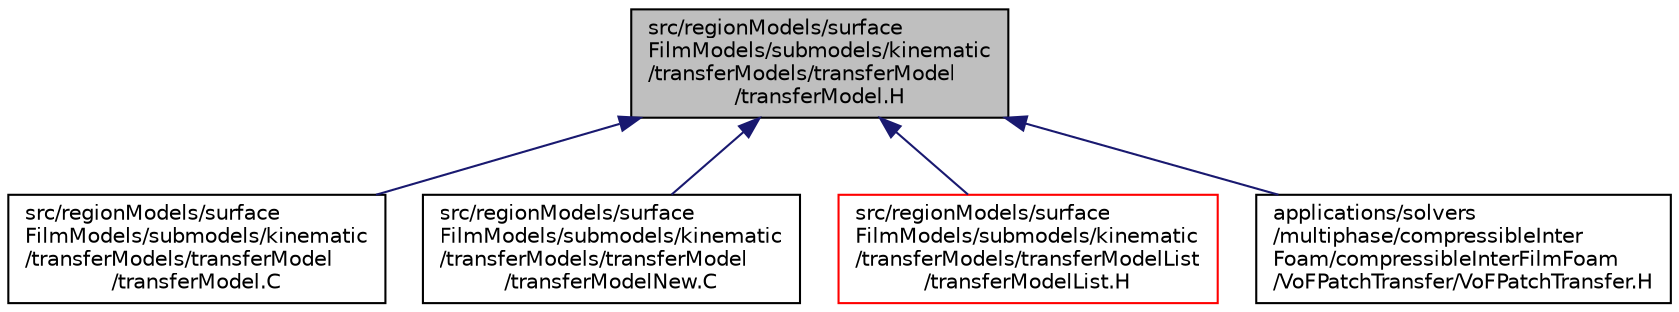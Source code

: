 digraph "src/regionModels/surfaceFilmModels/submodels/kinematic/transferModels/transferModel/transferModel.H"
{
  bgcolor="transparent";
  edge [fontname="Helvetica",fontsize="10",labelfontname="Helvetica",labelfontsize="10"];
  node [fontname="Helvetica",fontsize="10",shape=record];
  Node1 [label="src/regionModels/surface\lFilmModels/submodels/kinematic\l/transferModels/transferModel\l/transferModel.H",height=0.2,width=0.4,color="black", fillcolor="grey75", style="filled" fontcolor="black"];
  Node1 -> Node2 [dir="back",color="midnightblue",fontsize="10",style="solid",fontname="Helvetica"];
  Node2 [label="src/regionModels/surface\lFilmModels/submodels/kinematic\l/transferModels/transferModel\l/transferModel.C",height=0.2,width=0.4,color="black",URL="$transferModel_8C.html"];
  Node1 -> Node3 [dir="back",color="midnightblue",fontsize="10",style="solid",fontname="Helvetica"];
  Node3 [label="src/regionModels/surface\lFilmModels/submodels/kinematic\l/transferModels/transferModel\l/transferModelNew.C",height=0.2,width=0.4,color="black",URL="$transferModelNew_8C.html"];
  Node1 -> Node4 [dir="back",color="midnightblue",fontsize="10",style="solid",fontname="Helvetica"];
  Node4 [label="src/regionModels/surface\lFilmModels/submodels/kinematic\l/transferModels/transferModelList\l/transferModelList.H",height=0.2,width=0.4,color="red",URL="$transferModelList_8H.html"];
  Node1 -> Node5 [dir="back",color="midnightblue",fontsize="10",style="solid",fontname="Helvetica"];
  Node5 [label="applications/solvers\l/multiphase/compressibleInter\lFoam/compressibleInterFilmFoam\l/VoFPatchTransfer/VoFPatchTransfer.H",height=0.2,width=0.4,color="black",URL="$VoFPatchTransfer_8H.html"];
}
